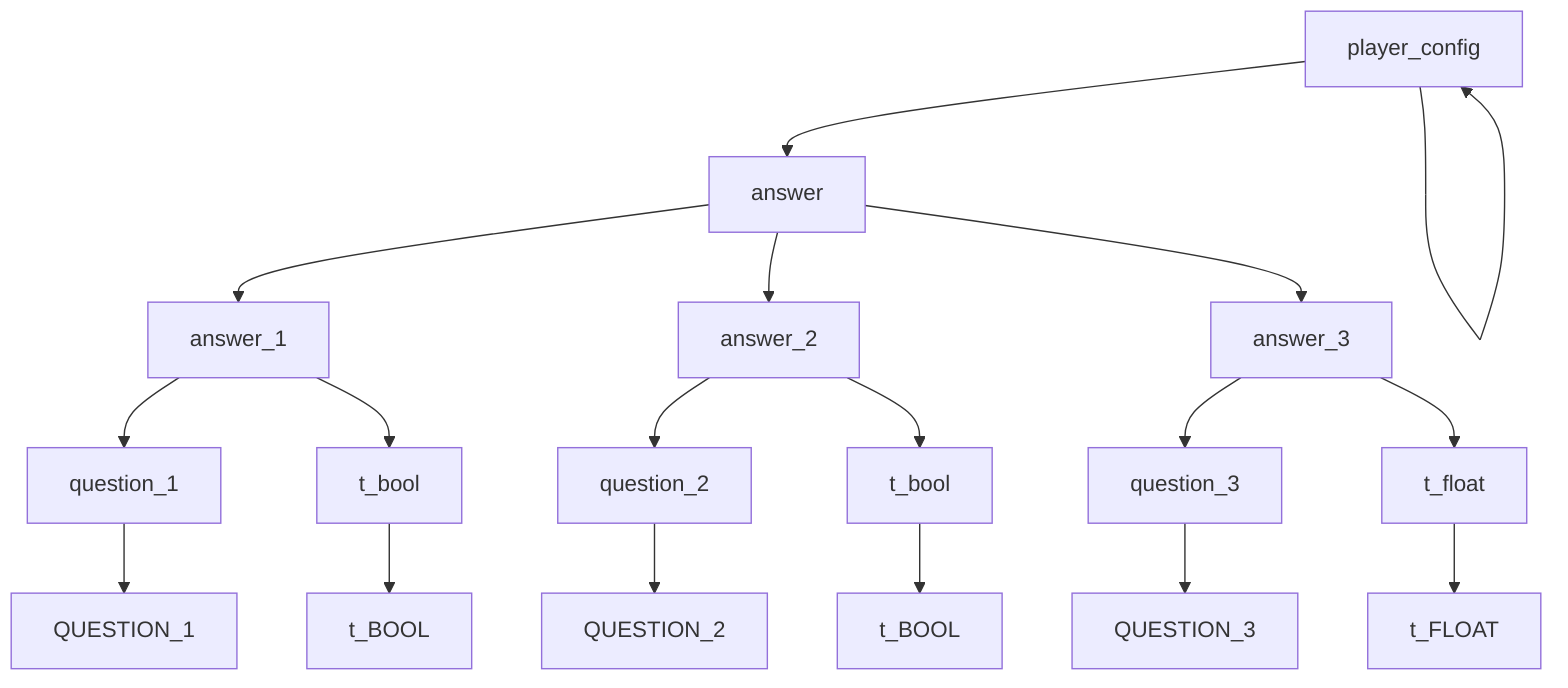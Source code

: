 graph TD
    player_config[player_config]
    answer[answer]
    answer1[answer_1]
    answer2[answer_2]
    answer3[answer_3]
    question1a[question_1]
    question2a[question_2]
    question3a[question_3]
    question1b[QUESTION_1]
    question2b[QUESTION_2]
    question3b[QUESTION_3]
    bool1a[t_bool]
    bool2a[t_bool]
    float1a[t_float]
    bool1b[t_BOOL]
    bool2b[t_BOOL]
    float1b[t_FLOAT]
    player_config --> player_config
    player_config --> answer
    answer --> answer1
    answer --> answer2
    answer --> answer3
    answer1 --> question1a
    answer2 --> question2a
    answer3 --> question3a
    question1a --> question1b
    question2a --> question2b
    question3a --> question3b
    answer1 --> bool1a
    answer2 --> bool2a
    answer3 --> float1a
    bool1a --> bool1b
    bool2a --> bool2b
    float1a --> float1b